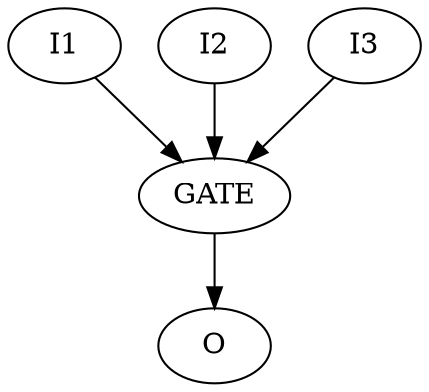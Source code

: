 digraph test {

I1 [LABEL = "INPUT"];
I2 [LABEL = "INPUT"];

GATE [LABEL = "AND2" ];

O [LABEL = "OUTPUT"];
I1 -> GATE -> O; I2 -> GATE; I3 -> GATE;
}